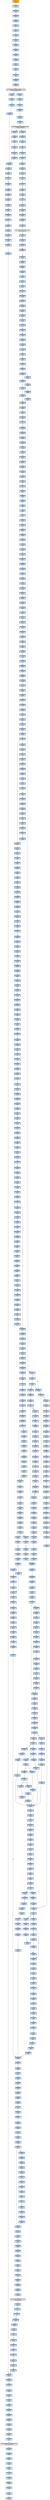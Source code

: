 strict digraph G {
	graph [bgcolor=transparent,
		name=G
	];
	node [color=lightsteelblue,
		fillcolor=lightsteelblue,
		shape=rectangle,
		style=filled
	];
	"0x0060b106"	[label="0x0060b106
jne"];
	"0x0060b155"	[label="0x0060b155
jmp"];
	"0x0060b106" -> "0x0060b155"	[color="#000000",
		label=T];
	"0x0060b108"	[label="0x0060b108
incb"];
	"0x0060b106" -> "0x0060b108"	[color="#000000",
		label=F];
	"0x0060b271"	[label="0x0060b271
movl"];
	"0x0060b274"	[label="0x0060b274
testl"];
	"0x0060b271" -> "0x0060b274"	[color="#000000"];
	"0x0060bf16"	[label="0x0060bf16
movl"];
	"0x0060bf1c"	[label="0x0060bf1c
movl"];
	"0x0060bf16" -> "0x0060bf1c"	[color="#000000"];
	"0x0060be18"	[label="0x0060be18
movb"];
	"0x0060be1f"	[label="0x0060be1f
popl"];
	"0x0060be18" -> "0x0060be1f"	[color="#000000"];
	"0x0060b39e"	[label="0x0060b39e
call"];
	VIRTUALPROTECT_KERNEL32_DLL	[color=lightgrey,
		fillcolor=lightgrey,
		label="VIRTUALPROTECT_KERNEL32_DLL
VIRTUALPROTECT"];
	"0x0060b39e" -> VIRTUALPROTECT_KERNEL32_DLL	[color="#000000"];
	"0x0060b83b"	[label="0x0060b83b
pushl"];
	"0x0060b83c"	[label="0x0060b83c
pushl"];
	"0x0060b83b" -> "0x0060b83c"	[color="#000000"];
	"0x0060b99d"	[label="0x0060b99d
cmpl"];
	"0x0060b99f"	[label="0x0060b99f
jb"];
	"0x0060b99d" -> "0x0060b99f"	[color="#000000"];
	"0x0060b726"	[label="0x0060b726
movl"];
	"0x0060b729"	[label="0x0060b729
addl"];
	"0x0060b726" -> "0x0060b729"	[color="#000000"];
	"0x0060b114"	[label="0x0060b114
subl"];
	"0x0060b117"	[label="0x0060b117
movl"];
	"0x0060b114" -> "0x0060b117"	[color="#000000"];
	"0x0060b8ab"	[label="0x0060b8ab
addl"];
	"0x0060b8ad"	[label="0x0060b8ad
cmpl"];
	"0x0060b8ab" -> "0x0060b8ad"	[color="#000000"];
	"0x0060b806"	[label="0x0060b806
popl"];
	"0x0060b807"	[label="0x0060b807
movl"];
	"0x0060b806" -> "0x0060b807"	[color="#000000"];
	"0x0060bb4f"	[label="0x0060bb4f
movl"];
	"0x0060bb55"	[label="0x0060bb55
repz"];
	"0x0060bb4f" -> "0x0060bb55"	[color="#000000"];
	"0x0060be76"	[label="0x0060be76
shrl"];
	"0x0060be78"	[label="0x0060be78
movl"];
	"0x0060be76" -> "0x0060be78"	[color="#000000"];
	"0x0060be72"	[label="0x0060be72
subl"];
	"0x0060be74"	[label="0x0060be74
addl"];
	"0x0060be72" -> "0x0060be74"	[color="#000000"];
	GETMODULEHANDLEA_KERNEL32_DLL	[color=lightgrey,
		fillcolor=lightgrey,
		label="GETMODULEHANDLEA_KERNEL32_DLL
GETMODULEHANDLEA"];
	"0x0060b287"	[label="0x0060b287
testl"];
	GETMODULEHANDLEA_KERNEL32_DLL -> "0x0060b287"	[color="#000000"];
	"0x0060b042"	[label="0x0060b042
movl"];
	GETMODULEHANDLEA_KERNEL32_DLL -> "0x0060b042"	[color="#000000"];
	"0x0060b2bb"	[label="0x0060b2bb
movl"];
	"0x0060b2be"	[label="0x0060b2be
addl"];
	"0x0060b2bb" -> "0x0060b2be"	[color="#000000"];
	"0x0060bf7e"	[label="0x0060bf7e
movl"];
	"0x0060bf80"	[label="0x0060bf80
popl"];
	"0x0060bf7e" -> "0x0060bf80"	[color="#000000"];
	"0x0060b153"	[label="0x0060b153
popl"];
	"0x0060b154"	[label="0x0060b154
popl"];
	"0x0060b153" -> "0x0060b154"	[color="#000000"];
	"0x0060b8c1"	[label="0x0060b8c1
movl"];
	"0x0060b8c4"	[label="0x0060b8c4
movl"];
	"0x0060b8c1" -> "0x0060b8c4"	[color="#000000"];
	"0x0060be41"	[label="0x0060be41
incl"];
	"0x0060be42"	[label="0x0060be42
movb"];
	"0x0060be41" -> "0x0060be42"	[color="#000000"];
	"0x0060b7bd"	[label="0x0060b7bd
incl"];
	"0x0060b7be"	[label="0x0060b7be
movb"];
	"0x0060b7bd" -> "0x0060b7be"	[color="#000000"];
	"0x0060ba7e"	[label="0x0060ba7e
popl"];
	"0x0060ba7f"	[label="0x0060ba7f
movl"];
	"0x0060ba7e" -> "0x0060ba7f"	[color="#000000"];
	"0x0060b851"	[label="0x0060b851
xorl"];
	"0x0060b853"	[label="0x0060b853
repz"];
	"0x0060b851" -> "0x0060b853"	[color="#000000"];
	"0x0060b826"	[label="0x0060b826
movl"];
	"0x0060b82c"	[label="0x0060b82c
addl"];
	"0x0060b826" -> "0x0060b82c"	[color="#000000"];
	"0x0060b3ff"	[label="0x0060b3ff
popl"];
	VIRTUALPROTECT_KERNEL32_DLL -> "0x0060b3ff"	[color="#000000"];
	"0x0060bce7"	[label="0x0060bce7
popl"];
	"0x0060bce8"	[label="0x0060bce8
movb"];
	"0x0060bce7" -> "0x0060bce8"	[color="#000000"];
	"0x0060b970"	[label="0x0060b970
testb"];
	"0x0060b972"	[label="0x0060b972
je"];
	"0x0060b970" -> "0x0060b972"	[color="#000000"];
	"0x0060bf31"	[label="0x0060bf31
movl"];
	"0x0060bf37"	[label="0x0060bf37
movl"];
	"0x0060bf31" -> "0x0060bf37"	[color="#000000"];
	"0x0060bccb"	[label="0x0060bccb
jmp"];
	"0x0060bcd4"	[label="0x0060bcd4
movl"];
	"0x0060bccb" -> "0x0060bcd4"	[color="#000000"];
	"0x0060b962"	[label="0x0060b962
testl"];
	"0x0060b964"	[label="0x0060b964
jbe"];
	"0x0060b962" -> "0x0060b964"	[color="#000000"];
	"0x0060bf81"	[label="0x0060bf81
popl"];
	"0x0060bf82"	[label="0x0060bf82
popl"];
	"0x0060bf81" -> "0x0060bf82"	[color="#000000"];
	"0x0060bf41"	[label="0x0060bf41
cmpl"];
	"0x0060bf43"	[label="0x0060bf43
movl"];
	"0x0060bf41" -> "0x0060bf43"	[color="#000000"];
	"0x0060b37e"	[label="0x0060b37e
movl"];
	"0x0060b384"	[label="0x0060b384
jmp"];
	"0x0060b37e" -> "0x0060b384"	[color="#000000"];
	"0x0060bede"	[label="0x0060bede
subl"];
	"0x0060bee0"	[label="0x0060bee0
addl"];
	"0x0060bede" -> "0x0060bee0"	[color="#000000"];
	"0x0060b72f"	[label="0x0060b72f
ret"];
	"0x0060b729" -> "0x0060b72f"	[color="#000000"];
	"0x0060b9fb"	[label="0x0060b9fb
shrl"];
	"0x0060b9fd"	[label="0x0060b9fd
movl"];
	"0x0060b9fb" -> "0x0060b9fd"	[color="#000000"];
	"0x0060b9f4"	[label="0x0060b9f4
movl"];
	"0x0060b9f9"	[label="0x0060b9f9
subl"];
	"0x0060b9f4" -> "0x0060b9f9"	[color="#000000"];
	"0x0060bce6"	[label="0x0060bce6
popl"];
	"0x0060bce6" -> "0x0060bce7"	[color="#000000"];
	"0x0060bd2d"	[label="0x0060bd2d
cmpl"];
	"0x0060bd32"	[label="0x0060bd32
jae"];
	"0x0060bd2d" -> "0x0060bd32"	[color="#000000"];
	"0x0060b7de"	[label="0x0060b7de
movl"];
	"0x0060b7e0"	[label="0x0060b7e0
movl"];
	"0x0060b7de" -> "0x0060b7e0"	[color="#000000"];
	"0x0060baa8"	[label="0x0060baa8
addl"];
	"0x0060baab"	[label="0x0060baab
shll"];
	"0x0060baa8" -> "0x0060baab"	[color="#000000"];
	"0x0060b6eb"	[label="0x0060b6eb
pushl"];
	"0x0060b6ec"	[label="0x0060b6ec
leal"];
	"0x0060b6eb" -> "0x0060b6ec"	[color="#000000"];
	VIRTUALFREE_KERNEL32_DLL	[color=lightgrey,
		fillcolor=lightgrey,
		label="VIRTUALFREE_KERNEL32_DLL
VIRTUALFREE"];
	"0x0060b1a8"	[label="0x0060b1a8
movl"];
	VIRTUALFREE_KERNEL32_DLL -> "0x0060b1a8"	[color="#000000"];
	"0x0060b406"	[label="0x0060b406
addl"];
	"0x0060b40c"	[label="0x0060b40c
popl"];
	"0x0060b406" -> "0x0060b40c"	[color="#000000"];
	"0x0060b89a"	[label="0x0060b89a
movl"];
	"0x0060b89e"	[label="0x0060b89e
leal"];
	"0x0060b89a" -> "0x0060b89e"	[color="#000000"];
	"0x0060bb30"	[label="0x0060bb30
xorl"];
	"0x0060bb32"	[label="0x0060bb32
movl"];
	"0x0060bb30" -> "0x0060bb32"	[color="#000000"];
	"0x0060be29"	[label="0x0060be29
jb"];
	"0x0060be2b"	[label="0x0060be2b
movl"];
	"0x0060be29" -> "0x0060be2b"	[color="#000000",
		label=F];
	"0x0060be9c"	[label="0x0060be9c
cmpl"];
	"0x0060be29" -> "0x0060be9c"	[color="#000000",
		label=T];
	"0x0060b831"	[label="0x0060b831
ret"];
	"0x0060b82c" -> "0x0060b831"	[color="#000000"];
	"0x0060b9e9"	[label="0x0060b9e9
cmpl"];
	"0x0060b9ec"	[label="0x0060b9ec
jae"];
	"0x0060b9e9" -> "0x0060b9ec"	[color="#000000"];
	"0x0060b6ea"	[label="0x0060b6ea
pushl"];
	"0x0060b6ea" -> "0x0060b6eb"	[color="#000000"];
	"0x0060b98b"	[label="0x0060b98b
movl"];
	"0x0060b98f"	[label="0x0060b98f
leal"];
	"0x0060b98b" -> "0x0060b98f"	[color="#000000"];
	"0x0060b055"	[label="0x0060b055
stosl"];
	"0x0060b056"	[label="0x0060b056
movb"];
	"0x0060b055" -> "0x0060b056"	[color="#000000"];
	"0x0060b9b8"	[label="0x0060b9b8
cmpl"];
	"0x0060b9bc"	[label="0x0060b9bc
jb"];
	"0x0060b9b8" -> "0x0060b9bc"	[color="#000000"];
	"0x0060b7db"	[label="0x0060b7db
movl"];
	"0x0060b7db" -> "0x0060b7de"	[color="#000000"];
	"0x0060b249"	[label="0x0060b249
movl"];
	"0x0060b24f"	[label="0x0060b24f
orl"];
	"0x0060b249" -> "0x0060b24f"	[color="#000000"];
	"0x0060b7d9"	[label="0x0060b7d9
addl"];
	"0x0060b7d9" -> "0x0060b7db"	[color="#000000"];
	"0x0060b8f4"	[label="0x0060b8f4
movb"];
	"0x0060b8f6"	[label="0x0060b8f6
movl"];
	"0x0060b8f4" -> "0x0060b8f6"	[color="#000000"];
	"0x0060bf61"	[label="0x0060bf61
movl"];
	"0x0060bf63"	[label="0x0060bf63
jmp"];
	"0x0060bf61" -> "0x0060bf63"	[color="#000000"];
	"0x0060b15f"	[label="0x0060b15f
movl"];
	"0x0060b161"	[label="0x0060b161
movl"];
	"0x0060b15f" -> "0x0060b161"	[color="#000000"];
	"0x0060b7fd"	[label="0x0060b7fd
andl"];
	"0x0060b802"	[label="0x0060b802
shrl"];
	"0x0060b7fd" -> "0x0060b802"	[color="#000000"];
	"0x0060b289"	[label="0x0060b289
jne"];
	"0x0060b292"	[label="0x0060b292
movl"];
	"0x0060b289" -> "0x0060b292"	[color="#000000",
		label=T];
	"0x0060b04e"	[label="0x0060b04e
pushl"];
	"0x0060b04f"	[label="0x0060b04f
call"];
	"0x0060b04e" -> "0x0060b04f"	[color="#000000"];
	"0x0060b110"	[label="0x0060b110
pushl"];
	"0x0060b111"	[label="0x0060b111
pushl"];
	"0x0060b110" -> "0x0060b111"	[color="#000000"];
	"0x0060bed9"	[label="0x0060bed9
movl"];
	"0x0060bed9" -> "0x0060bede"	[color="#000000"];
	"0x0060ba55"	[label="0x0060ba55
addl"];
	"0x0060ba58"	[label="0x0060ba58
movl"];
	"0x0060ba55" -> "0x0060ba58"	[color="#000000"];
	"0x0060ba85"	[label="0x0060ba85
pushl"];
	"0x0060ba86"	[label="0x0060ba86
pushl"];
	"0x0060ba85" -> "0x0060ba86"	[color="#000000"];
	"0x0060bcf9"	[label="0x0060bcf9
subl"];
	"0x0060bcff"	[label="0x0060bcff
ret"];
	"0x0060bcf9" -> "0x0060bcff"	[color="#000000"];
	"0x0060b17b"	[label="0x0060b17b
popl"];
	"0x0060b17c"	[label="0x0060b17c
pushl"];
	"0x0060b17b" -> "0x0060b17c"	[color="#000000"];
	"0x0060b834"	[label="0x0060b834
subl"];
	"0x0060b83a"	[label="0x0060b83a
pushl"];
	"0x0060b834" -> "0x0060b83a"	[color="#000000"];
	"0x0060b365"	[label="0x0060b365
movl"];
	"0x0060b367"	[label="0x0060b367
addl"];
	"0x0060b365" -> "0x0060b367"	[color="#000000"];
	"0x0060bbb6"	[label="0x0060bbb6
jne"];
	"0x0060bbc3"	[label="0x0060bbc3
xorl"];
	"0x0060bbb6" -> "0x0060bbc3"	[color="#000000",
		label=T];
	"0x0060b9b2"	[label="0x0060b9b2
pushl"];
	"0x0060b9b3"	[label="0x0060b9b3
movl"];
	"0x0060b9b2" -> "0x0060b9b3"	[color="#000000"];
	"0x0060b7b3"	[label="0x0060b7b3
pushl"];
	"0x0060b7b4"	[label="0x0060b7b4
movl"];
	"0x0060b7b3" -> "0x0060b7b4"	[color="#000000"];
	"0x0060b7c4"	[label="0x0060b7c4
movl"];
	"0x0060b7c7"	[label="0x0060b7c7
movl"];
	"0x0060b7c4" -> "0x0060b7c7"	[color="#000000"];
	"0x0060b0fa"	[label="0x0060b0fa
pushl"];
	"0x0060b0fb"	[label="0x0060b0fb
pushl"];
	"0x0060b0fa" -> "0x0060b0fb"	[color="#000000"];
	"0x0060b029"	[label="0x0060b029
movl"];
	"0x0060b02f"	[label="0x0060b02f
jne"];
	"0x0060b029" -> "0x0060b02f"	[color="#000000"];
	"0x0060b154" -> "0x0060b155"	[color="#000000"];
	"0x0060b0b0"	[label="0x0060b0b0
pushl"];
	"0x0060b0b2"	[label="0x0060b0b2
pushl"];
	"0x0060b0b0" -> "0x0060b0b2"	[color="#000000"];
	"0x0060be39"	[label="0x0060be39
movl"];
	"0x0060be3c"	[label="0x0060be3c
shll"];
	"0x0060be39" -> "0x0060be3c"	[color="#000000"];
	"0x0060b7f4"	[label="0x0060b7f4
shrl"];
	"0x0060b7f6"	[label="0x0060b7f6
movl"];
	"0x0060b7f4" -> "0x0060b7f6"	[color="#000000"];
	"0x0060ba82"	[label="0x0060ba82
popl"];
	"0x0060ba83"	[label="0x0060ba83
ret"];
	"0x0060ba82" -> "0x0060ba83"	[color="#000000"];
	"0x0060b0fc"	[label="0x0060b0fc
call"];
	"0x0060b0fb" -> "0x0060b0fc"	[color="#000000"];
	"0x0060b2b1"	[label="0x0060b2b1
addl"];
	"0x0060b2b3"	[label="0x0060b2b3
addl"];
	"0x0060b2b1" -> "0x0060b2b3"	[color="#000000"];
	"0x0060ba7f" -> "0x0060ba82"	[color="#000000"];
	"0x0060b862"	[label="0x0060b862
jbe"];
	"0x0060b864"	[label="0x0060b864
xorl"];
	"0x0060b862" -> "0x0060b864"	[color="#000000",
		label=F];
	"0x0060bb37"	[label="0x0060bb37
movl"];
	"0x0060bb3d"	[label="0x0060bb3d
movl"];
	"0x0060bb37" -> "0x0060bb3d"	[color="#000000"];
	"0x0060b7a8"	[label="0x0060b7a8
movl"];
	"0x0060b7ad"	[label="0x0060b7ad
pushl"];
	"0x0060b7a8" -> "0x0060b7ad"	[color="#000000"];
	"0x0060bcea"	[label="0x0060bcea
popl"];
	"0x0060bce8" -> "0x0060bcea"	[color="#000000"];
	"0x0060bcc5"	[label="0x0060bcc5
incl"];
	"0x0060bcc6"	[label="0x0060bcc6
cmpl"];
	"0x0060bcc5" -> "0x0060bcc6"	[color="#000000"];
	"0x0060b8b7"	[label="0x0060b8b7
ja"];
	"0x0060b8bd"	[label="0x0060b8bd
movl"];
	"0x0060b8b7" -> "0x0060b8bd"	[color="#000000",
		label=F];
	"0x0060b8a1"	[label="0x0060b8a1
movl"];
	"0x0060b89e" -> "0x0060b8a1"	[color="#000000"];
	"0x0060b7d4"	[label="0x0060b7d4
orl"];
	"0x0060b7d6"	[label="0x0060b7d6
movl"];
	"0x0060b7d4" -> "0x0060b7d6"	[color="#000000"];
	"0x0060bcf8"	[label="0x0060bcf8
popl"];
	"0x0060bcf8" -> "0x0060bcf9"	[color="#000000"];
	"0x0060b1c0"	[label="0x0060b1c0
movl"];
	"0x0060b1c6"	[label="0x0060b1c6
subl"];
	"0x0060b1c0" -> "0x0060b1c6"	[color="#000000"];
	"0x0060beb2"	[label="0x0060beb2
movl"];
	"0x0060beb5"	[label="0x0060beb5
movl"];
	"0x0060beb2" -> "0x0060beb5"	[color="#000000"];
	"0x0060b92a"	[label="0x0060b92a
decl"];
	"0x0060b92b"	[label="0x0060b92b
addl"];
	"0x0060b92a" -> "0x0060b92b"	[color="#000000"];
	"0x0060be7d"	[label="0x0060be7d
movl"];
	"0x0060be80"	[label="0x0060be80
subl"];
	"0x0060be7d" -> "0x0060be80"	[color="#000000"];
	"0x0060bab0"	[label="0x0060bab0
cmpl"];
	"0x0060bab3"	[label="0x0060bab3
jb"];
	"0x0060bab0" -> "0x0060bab3"	[color="#000000"];
	"0x0060be97"	[label="0x0060be97
leal"];
	"0x0060be9a"	[label="0x0060be9a
jmp"];
	"0x0060be97" -> "0x0060be9a"	[color="#000000"];
	"0x0060ba5f"	[label="0x0060ba5f
movl"];
	"0x0060ba62"	[label="0x0060ba62
movl"];
	"0x0060ba5f" -> "0x0060ba62"	[color="#000000"];
	"0x0060b7fb"	[label="0x0060b7fb
subl"];
	"0x0060b7fb" -> "0x0060b7fd"	[color="#000000"];
	"0x0060bcde"	[label="0x0060bcde
movl"];
	"0x0060bce3"	[label="0x0060bce3
repz"];
	"0x0060bcde" -> "0x0060bce3"	[color="#000000"];
	"0x0060bb1e"	[label="0x0060bb1e
movl"];
	"0x0060bb24"	[label="0x0060bb24
movl"];
	"0x0060bb1e" -> "0x0060bb24"	[color="#000000"];
	"0x0060b966"	[label="0x0060b966
movl"];
	"0x0060b964" -> "0x0060b966"	[color="#000000",
		label=F];
	"0x0060be78" -> "0x0060be7d"	[color="#000000"];
	"0x0060be95"	[label="0x0060be95
addl"];
	"0x0060be95" -> "0x0060be97"	[color="#000000"];
	"0x0060b243"	[label="0x0060b243
movl"];
	"0x0060b243" -> "0x0060b249"	[color="#000000"];
	"0x0060b931"	[label="0x0060b931
movl"];
	"0x0060b935"	[label="0x0060b935
movl"];
	"0x0060b931" -> "0x0060b935"	[color="#000000"];
	"0x0060b8fe"	[label="0x0060b8fe
movl"];
	"0x0060b900"	[label="0x0060b900
movl"];
	"0x0060b8fe" -> "0x0060b900"	[color="#000000"];
	"0x0060bac2"	[label="0x0060bac2
call"];
	"0x0060b80f"	[label="0x0060b80f
movl"];
	"0x0060bac2" -> "0x0060b80f"	[color="#000000"];
	"0x0060ba8d"	[label="0x0060ba8d
leal"];
	"0x0060ba93"	[label="0x0060ba93
movl"];
	"0x0060ba8d" -> "0x0060ba93"	[color="#000000"];
	"0x0060ba89"	[label="0x0060ba89
xorl"];
	"0x0060ba8b"	[label="0x0060ba8b
xorl"];
	"0x0060ba89" -> "0x0060ba8b"	[color="#000000"];
	"0x0060b9c3"	[label="0x0060b9c3
movb"];
	"0x0060b9c7"	[label="0x0060b9c7
movl"];
	"0x0060b9c3" -> "0x0060b9c7"	[color="#000000"];
	"0x0060bee2"	[label="0x0060bee2
shrl"];
	"0x0060bee0" -> "0x0060bee2"	[color="#000000"];
	"0x0060b823"	[label="0x0060b823
leal"];
	"0x0060b823" -> "0x0060b826"	[color="#000000"];
	"0x0060b2c8"	[label="0x0060b2c8
je"];
	"0x0060b373"	[label="0x0060b373
movl"];
	"0x0060b2c8" -> "0x0060b373"	[color="#000000",
		label=T];
	"0x0060bcc3"	[label="0x0060bcc3
jne"];
	"0x0060bcc3" -> "0x0060bcc5"	[color="#000000",
		label=F];
	"0x0060bccd"	[label="0x0060bccd
movb"];
	"0x0060bcc3" -> "0x0060bccd"	[color="#000000",
		label=T];
	"0x0060b6d6"	[label="0x0060b6d6
pushl"];
	"0x0060b6d7"	[label="0x0060b6d7
call"];
	"0x0060b6d6" -> "0x0060b6d7"	[color="#000000"];
	"0x0060b2ee"	[label="0x0060b2ee
testl"];
	"0x0060b2f0"	[label="0x0060b2f0
popl"];
	"0x0060b2ee" -> "0x0060b2f0"	[color="#000000"];
	"0x0060b7ce"	[label="0x0060b7ce
andl"];
	"0x0060b7ce" -> "0x0060b7d4"	[color="#000000"];
	"0x0060b9b0"	[label="0x0060b9b0
pushl"];
	"0x0060b9b1"	[label="0x0060b9b1
pushl"];
	"0x0060b9b0" -> "0x0060b9b1"	[color="#000000"];
	"0x0060bd3a"	[label="0x0060bd3a
incl"];
	"0x0060bd3b"	[label="0x0060bd3b
incl"];
	"0x0060bd3a" -> "0x0060bd3b"	[color="#000000"];
	"0x0060b9a2"	[label="0x0060b9a2
popl"];
	"0x0060b9a3"	[label="0x0060b9a3
popl"];
	"0x0060b9a2" -> "0x0060b9a3"	[color="#000000"];
	"0x0060bceb"	[label="0x0060bceb
addl"];
	"0x0060bcf1"	[label="0x0060bcf1
ret"];
	"0x0060bceb" -> "0x0060bcf1"	[color="#000000"];
	"0x0060ba31"	[label="0x0060ba31
movl"];
	"0x0060ba36"	[label="0x0060ba36
jmp"];
	"0x0060ba31" -> "0x0060ba36"	[color="#000000"];
	"0x0060baad"	[label="0x0060baad
addl"];
	"0x0060baab" -> "0x0060baad"	[color="#000000"];
	"0x0060bcda"	[label="0x0060bcda
leal"];
	"0x0060bcd4" -> "0x0060bcda"	[color="#000000"];
	"0x0060bee9"	[label="0x0060bee9
movl"];
	"0x0060beec"	[label="0x0060beec
subl"];
	"0x0060bee9" -> "0x0060beec"	[color="#000000"];
	"0x0060bf83"	[label="0x0060bf83
movb"];
	"0x0060bf85"	[label="0x0060bf85
popl"];
	"0x0060bf83" -> "0x0060bf85"	[color="#000000"];
	"0x0060bd42"	[label="0x0060bd42
jmp"];
	"0x0060bf70"	[label="0x0060bf70
cmpl"];
	"0x0060bd42" -> "0x0060bf70"	[color="#000000"];
	"0x0060bce5"	[label="0x0060bce5
popl"];
	"0x0060bce5" -> "0x0060bce6"	[color="#000000"];
	"0x0060b855"	[label="0x0060b855
movl"];
	"0x0060b853" -> "0x0060b855"	[color="#000000"];
	"0x0060b9d9"	[label="0x0060b9d9
orl"];
	"0x0060b9db"	[label="0x0060b9db
movl"];
	"0x0060b9d9" -> "0x0060b9db"	[color="#000000"];
	"0x0060bf22"	[label="0x0060bf22
leal"];
	"0x0060bf1c" -> "0x0060bf22"	[color="#000000"];
	"0x0060b911"	[label="0x0060b911
movl"];
	"0x0060b915"	[label="0x0060b915
andl"];
	"0x0060b911" -> "0x0060b915"	[color="#000000"];
	"0x0060bf74"	[label="0x0060bf74
jb"];
	"0x0060bf7a"	[label="0x0060bf7a
movl"];
	"0x0060bf74" -> "0x0060bf7a"	[color="#000000",
		label=F];
	"0x0060bf53"	[label="0x0060bf53
cmpl"];
	"0x0060bf55"	[label="0x0060bf55
jb"];
	"0x0060bf53" -> "0x0060bf55"	[color="#000000"];
	"0x0060b6d2"	[label="0x0060b6d2
leal"];
	"0x0060b6d2" -> "0x0060b6d6"	[color="#000000"];
	"0x0060bbaf"	[label="0x0060bbaf
call"];
	"0x0060bbaf" -> "0x0060b834"	[color="#000000"];
	"0x0060bba0"	[label="0x0060bba0
jb"];
	"0x0060bba2"	[label="0x0060bba2
leal"];
	"0x0060bba0" -> "0x0060bba2"	[color="#000000",
		label=F];
	"0x0060b813"	[label="0x0060b813
movl"];
	"0x0060b80f" -> "0x0060b813"	[color="#000000"];
	"0x0060b9a1"	[label="0x0060b9a1
popl"];
	"0x0060b9a1" -> "0x0060b9a2"	[color="#000000"];
	"0x0060ba9b"	[label="0x0060ba9b
movb"];
	"0x0060baa2"	[label="0x0060baa2
popl"];
	"0x0060ba9b" -> "0x0060baa2"	[color="#000000"];
	"0x0060beae"	[label="0x0060beae
movb"];
	"0x0060beae" -> "0x0060beb2"	[color="#000000"];
	"0x0060b9b5"	[label="0x0060b9b5
pushl"];
	"0x0060b9b6"	[label="0x0060b9b6
movl"];
	"0x0060b9b5" -> "0x0060b9b6"	[color="#000000"];
	"0x0060b152"	[label="0x0060b152
popl"];
	"0x0060b152" -> "0x0060b153"	[color="#000000"];
	"0x0060b38f"	[label="0x0060b38f
movl"];
	"0x0060b392"	[label="0x0060b392
addl"];
	"0x0060b38f" -> "0x0060b392"	[color="#000000"];
	"0x0060bb5a"	[label="0x0060bb5a
call"];
	"0x0060bb63"	[label="0x0060bb63
subl"];
	"0x0060bb5a" -> "0x0060bb63"	[color="#000000"];
	"0x0060b7b9"	[label="0x0060b7b9
movl"];
	"0x0060b7b4" -> "0x0060b7b9"	[color="#000000"];
	"0x0060bf2b"	[label="0x0060bf2b
movl"];
	"0x0060bf2b" -> "0x0060bf31"	[color="#000000"];
	"0x0060b174"	[label="0x0060b174
movl"];
	"0x0060b176"	[label="0x0060b176
andl"];
	"0x0060b174" -> "0x0060b176"	[color="#000000"];
	"0x0060b2c0"	[label="0x0060b2c0
addl"];
	"0x0060b2be" -> "0x0060b2c0"	[color="#000000"];
	"0x0060ba75"	[label="0x0060ba75
addl"];
	"0x0060ba77"	[label="0x0060ba77
movl"];
	"0x0060ba75" -> "0x0060ba77"	[color="#000000"];
	"0x0060b9c9"	[label="0x0060b9c9
movl"];
	"0x0060b9c7" -> "0x0060b9c9"	[color="#000000"];
	"0x0060b251"	[label="0x0060b251
je"];
	"0x0060b24f" -> "0x0060b251"	[color="#000000"];
	"0x0060bf4c"	[label="0x0060bf4c
movb"];
	"0x0060bf4e"	[label="0x0060bf4e
movb"];
	"0x0060bf4c" -> "0x0060bf4e"	[color="#000000"];
	"0x0060beab"	[label="0x0060beab
movb"];
	"0x0060bead"	[label="0x0060bead
incl"];
	"0x0060beab" -> "0x0060bead"	[color="#000000"];
	"0x0060b80c"	[label="0x0060b80c
ret"];
	"0x0060bb98"	[label="0x0060bb98
movb"];
	"0x0060b80c" -> "0x0060bb98"	[color="#000000"];
	"0x0060b817"	[label="0x0060b817
movl"];
	"0x0060b81d"	[label="0x0060b81d
movl"];
	"0x0060b817" -> "0x0060b81d"	[color="#000000"];
	"0x0060bf5b"	[label="0x0060bf5b
addl"];
	"0x0060bf5d"	[label="0x0060bf5d
movl"];
	"0x0060bf5b" -> "0x0060bf5d"	[color="#000000"];
	"0x0060b00e"	[label="0x0060b00e
call"];
	"0x0060b014"	[label="0x0060b014
popl"];
	"0x0060b00e" -> "0x0060b014"	[color="#000000"];
	"0x0060bb0f"	[label="0x0060bb0f
leal"];
	"0x0060bb12"	[label="0x0060bb12
movl"];
	"0x0060bb0f" -> "0x0060bb12"	[color="#000000"];
	"0x0060b7e3"	[label="0x0060b7e3
cmpl"];
	"0x0060b7e0" -> "0x0060b7e3"	[color="#000000"];
	"0x0060be2e"	[label="0x0060be2e
leal"];
	"0x0060be31"	[label="0x0060be31
cmpl"];
	"0x0060be2e" -> "0x0060be31"	[color="#000000"];
	"0x0060b7eb"	[label="0x0060b7eb
movl"];
	"0x0060b7ee"	[label="0x0060b7ee
movl"];
	"0x0060b7eb" -> "0x0060b7ee"	[color="#000000"];
	"0x0060b0b7"	[label="0x0060b0b7
pushl"];
	"0x0060b0bc"	[label="0x0060b0bc
pushl"];
	"0x0060b0b7" -> "0x0060b0bc"	[color="#000000"];
	"0x0060b9c0"	[label="0x0060b9c0
movb"];
	"0x0060b9c2"	[label="0x0060b9c2
incl"];
	"0x0060b9c0" -> "0x0060b9c2"	[color="#000000"];
	"0x0060b988"	[label="0x0060b988
movb"];
	"0x0060b988" -> "0x0060b98b"	[color="#000000"];
	"0x0060bea5"	[label="0x0060bea5
movl"];
	"0x0060bea8"	[label="0x0060bea8
shll"];
	"0x0060bea5" -> "0x0060bea8"	[color="#000000"];
	"0x0060b179"	[label="0x0060b179
repz"];
	"0x0060b179" -> "0x0060b17b"	[color="#000000"];
	"0x0060bcb9"	[label="0x0060bcb9
xorl"];
	"0x0060bcbb"	[label="0x0060bcbb
cmpb"];
	"0x0060bcb9" -> "0x0060bcbb"	[color="#000000"];
	"0x0060ba6c"	[label="0x0060ba6c
subl"];
	"0x0060ba6e"	[label="0x0060ba6e
popl"];
	"0x0060ba6c" -> "0x0060ba6e"	[color="#000000"];
	"0x0060b813" -> "0x0060b817"	[color="#000000"];
	"0x0060b0be"	[label="0x0060b0be
call"];
	VIRTUALALLOC_KERNEL32_DLL	[color=lightgrey,
		fillcolor=lightgrey,
		label="VIRTUALALLOC_KERNEL32_DLL
VIRTUALALLOC"];
	"0x0060b0be" -> VIRTUALALLOC_KERNEL32_DLL	[color="#000000"];
	"0x0060ba96"	[label="0x0060ba96
call"];
	"0x0060bcf2"	[label="0x0060bcf2
call"];
	"0x0060ba96" -> "0x0060bcf2"	[color="#000000"];
	"0x0060b99c"	[label="0x0060b99c
incl"];
	"0x0060b99c" -> "0x0060b99d"	[color="#000000"];
	"0x0060bb14"	[label="0x0060bb14
movl"];
	"0x0060bb12" -> "0x0060bb14"	[color="#000000"];
	"0x0060b416"	[label="0x0060b416
jne"];
	"0x0060b420"	[label="0x0060b420
pushl"];
	"0x0060b416" -> "0x0060b420"	[color="#000000",
		label=T];
	"0x0060bcb2"	[label="0x0060bcb2
movb"];
	"0x0060bcb2" -> "0x0060bcb9"	[color="#000000"];
	"0x0060b7bb"	[label="0x0060b7bb
movb"];
	"0x0060b7bb" -> "0x0060b7bd"	[color="#000000"];
	"0x0060b08d"	[label="0x0060b08d
movl"];
	"0x0060b093"	[label="0x0060b093
orl"];
	"0x0060b08d" -> "0x0060b093"	[color="#000000"];
	"0x0060b904"	[label="0x0060b904
shll"];
	"0x0060b900" -> "0x0060b904"	[color="#000000"];
	"0x0060b8d5"	[label="0x0060b8d5
movl"];
	"0x0060b8d8"	[label="0x0060b8d8
movl"];
	"0x0060b8d5" -> "0x0060b8d8"	[color="#000000"];
	"0x0060b840"	[label="0x0060b840
movl"];
	"0x0060b845"	[label="0x0060b845
movl"];
	"0x0060b840" -> "0x0060b845"	[color="#000000"];
	"0x0060b96d"	[label="0x0060b96d
movb"];
	"0x0060b966" -> "0x0060b96d"	[color="#000000"];
	"0x0060be22"	[label="0x0060be22
movl"];
	"0x0060be24"	[label="0x0060be24
je"];
	"0x0060be22" -> "0x0060be24"	[color="#000000"];
	"0x0060b169"	[label="0x0060b169
movl"];
	"0x0060b16f"	[label="0x0060b16f
sarl"];
	"0x0060b169" -> "0x0060b16f"	[color="#000000"];
	"0x0060b926"	[label="0x0060b926
addl"];
	"0x0060b929"	[label="0x0060b929
incl"];
	"0x0060b926" -> "0x0060b929"	[color="#000000"];
	"0x0060ba07"	[label="0x0060ba07
jae"];
	"0x0060ba1d"	[label="0x0060ba1d
cmpl"];
	"0x0060ba07" -> "0x0060ba1d"	[color="#000000",
		label=T];
	"0x0060ba09"	[label="0x0060ba09
movl"];
	"0x0060ba07" -> "0x0060ba09"	[color="#000000",
		label=F];
	"0x0060b8e0"	[label="0x0060b8e0
movl"];
	"0x0060b8e6"	[label="0x0060b8e6
shrl"];
	"0x0060b8e0" -> "0x0060b8e6"	[color="#000000"];
	"0x0060b9cc"	[label="0x0060b9cc
movl"];
	"0x0060b9c9" -> "0x0060b9cc"	[color="#000000"];
	"0x0060ba84"	[label="0x0060ba84
pushl"];
	"0x0060ba84" -> "0x0060ba85"	[color="#000000"];
	"0x0060b993"	[label="0x0060b993
incl"];
	"0x0060b98f" -> "0x0060b993"	[color="#000000"];
	"0x0060bf45"	[label="0x0060bf45
jae"];
	"0x0060bf43" -> "0x0060bf45"	[color="#000000"];
	"0x0060b83f"	[label="0x0060b83f
pushl"];
	"0x0060b83f" -> "0x0060b840"	[color="#000000"];
	"0x0060b8cf"	[label="0x0060b8cf
movl"];
	"0x0060b8d3"	[label="0x0060b8d3
jl"];
	"0x0060b8cf" -> "0x0060b8d3"	[color="#000000"];
	"0x0060b101"	[label="0x0060b101
movb"];
	"0x0060b72f" -> "0x0060b101"	[color="#000000"];
	"0x0060b163"	[label="0x0060b163
addl"];
	"0x0060b161" -> "0x0060b163"	[color="#000000"];
	"0x0060bf47"	[label="0x0060bf47
movl"];
	"0x0060bf49"	[label="0x0060bf49
subl"];
	"0x0060bf47" -> "0x0060bf49"	[color="#000000"];
	"0x0060b395"	[label="0x0060b395
pushl"];
	"0x0060b396"	[label="0x0060b396
pushl"];
	"0x0060b395" -> "0x0060b396"	[color="#000000"];
	"0x0060b6f0"	[label="0x0060b6f0
call"];
	"0x0060b6ec" -> "0x0060b6f0"	[color="#000000"];
	"0x0060beee"	[label="0x0060beee
andl"];
	"0x0060bef3"	[label="0x0060bef3
shrl"];
	"0x0060beee" -> "0x0060bef3"	[color="#000000"];
	"0x0060be65"	[label="0x0060be65
jae"];
	"0x0060be67"	[label="0x0060be67
movl"];
	"0x0060be65" -> "0x0060be67"	[color="#000000",
		label=F];
	"0x0060b7c2"	[label="0x0060b7c2
movl"];
	"0x0060b7c2" -> "0x0060b7c4"	[color="#000000"];
	"0x0060bed1"	[label="0x0060bed1
jae"];
	"0x0060bed3"	[label="0x0060bed3
movl"];
	"0x0060bed1" -> "0x0060bed3"	[color="#000000",
		label=F];
	"0x0060b155" -> "0x0060b15f"	[color="#000000"];
	"0x0060b287" -> "0x0060b289"	[color="#000000"];
	"0x0060b93d"	[label="0x0060b93d
jge"];
	"0x0060b943"	[label="0x0060b943
cmpl"];
	"0x0060b93d" -> "0x0060b943"	[color="#000000",
		label=F];
	"0x0060b03b"	[label="0x0060b03b
pushl"];
	"0x0060b03c"	[label="0x0060b03c
call"];
	"0x0060b03b" -> "0x0060b03c"	[color="#000000"];
	"0x0060b91e"	[label="0x0060b91e
movl"];
	"0x0060b922"	[label="0x0060b922
movl"];
	"0x0060b91e" -> "0x0060b922"	[color="#000000"];
	"0x0060bb1b"	[label="0x0060bb1b
movl"];
	"0x0060bb14" -> "0x0060bb1b"	[color="#000000"];
	"0x0060b8e9"	[label="0x0060b8e9
movl"];
	"0x0060b8e6" -> "0x0060b8e9"	[color="#000000"];
	"0x0060bbc7"	[label="0x0060bbc7
call"];
	"0x0060bbc7" -> "0x0060b9b0"	[color="#000000"];
	"0x0060bece"	[label="0x0060bece
movl"];
	"0x0060bece" -> "0x0060bed1"	[color="#000000"];
	"0x0060b298"	[label="0x0060b298
movl"];
	"0x0060b292" -> "0x0060b298"	[color="#000000"];
	"0x0060b415"	[label="0x0060b415
popa"];
	"0x0060b415" -> "0x0060b416"	[color="#000000"];
	"0x0060b90d"	[label="0x0060b90d
repz"];
	"0x0060b90f"	[label="0x0060b90f
movl"];
	"0x0060b90d" -> "0x0060b90f"	[color="#000000"];
	"0x0060b397"	[label="0x0060b397
pushl"];
	"0x0060b398"	[label="0x0060b398
pushl"];
	"0x0060b397" -> "0x0060b398"	[color="#000000"];
	"0x0060b866"	[label="0x0060b866
movb"];
	"0x0060b864" -> "0x0060b866"	[color="#000000"];
	"0x0060b048"	[label="0x0060b048
movl"];
	"0x0060b04a"	[label="0x0060b04a
leal"];
	"0x0060b048" -> "0x0060b04a"	[color="#000000"];
	"0x0060b394"	[label="0x0060b394
pushl"];
	"0x0060b392" -> "0x0060b394"	[color="#000000"];
	"0x0060bef7"	[label="0x0060bef7
cmpl"];
	"0x0060befa"	[label="0x0060befa
jae"];
	"0x0060bef7" -> "0x0060befa"	[color="#000000"];
	"0x0060bd3e"	[label="0x0060bd3e
movl"];
	"0x0060bd3e" -> "0x0060bd42"	[color="#000000"];
	"0x0060b8f8"	[label="0x0060b8f8
movb"];
	"0x0060b8fa"	[label="0x0060b8fa
movl"];
	"0x0060b8f8" -> "0x0060b8fa"	[color="#000000"];
	"0x0060be20"	[label="0x0060be20
testb"];
	"0x0060be1f" -> "0x0060be20"	[color="#000000"];
	"0x0060b0b2" -> "0x0060b0b7"	[color="#000000"];
	"0x0060bd38"	[label="0x0060bd38
movl"];
	"0x0060bd38" -> "0x0060bd3a"	[color="#000000"];
	"0x0060b918"	[label="0x0060b918
repz"];
	"0x0060b915" -> "0x0060b918"	[color="#000000"];
	"0x0060b378"	[label="0x0060b378
movl"];
	"0x0060b37b"	[label="0x0060b37b
addl"];
	"0x0060b378" -> "0x0060b37b"	[color="#000000"];
	"0x0060b001"	[color=lightgrey,
		fillcolor=orange,
		label="0x0060b001
pusha"];
	"0x0060b002"	[label="0x0060b002
call"];
	"0x0060b001" -> "0x0060b002"	[color="#000000"];
	"0x0060bcea" -> "0x0060bceb"	[color="#000000"];
	"0x0060b6c8"	[label="0x0060b6c8
movl"];
	"0x0060b6cc"	[label="0x0060b6cc
subl"];
	"0x0060b6c8" -> "0x0060b6cc"	[color="#000000"];
	"0x0060b869"	[label="0x0060b869
movl"];
	"0x0060b866" -> "0x0060b869"	[color="#000000"];
	"0x0060bcf2" -> "0x0060bcf8"	[color="#000000"];
	"0x0060befc"	[label="0x0060befc
movl"];
	"0x0060bf03"	[label="0x0060bf03
testl"];
	"0x0060befc" -> "0x0060bf03"	[color="#000000"];
	"0x0060ba95"	[label="0x0060ba95
pushl"];
	"0x0060ba93" -> "0x0060ba95"	[color="#000000"];
	"0x0060be36"	[label="0x0060be36
movl"];
	"0x0060be36" -> "0x0060be39"	[color="#000000"];
	"0x0060bf45" -> "0x0060bf47"	[color="#000000",
		label=F];
	"0x0060ba65"	[label="0x0060ba65
movl"];
	"0x0060ba6a"	[label="0x0060ba6a
subl"];
	"0x0060ba65" -> "0x0060ba6a"	[color="#000000"];
	"0x0060b7f6" -> "0x0060b7fb"	[color="#000000"];
	"0x0060b7b9" -> "0x0060b7bb"	[color="#000000"];
	"0x0060baf9"	[label="0x0060baf9
addl"];
	"0x0060bafe"	[label="0x0060bafe
popl"];
	"0x0060baf9" -> "0x0060bafe"	[color="#000000"];
	"0x0060bbad"	[label="0x0060bbad
movl"];
	"0x0060bbad" -> "0x0060bbaf"	[color="#000000"];
	"0x0060b7a5"	[label="0x0060b7a5
movl"];
	"0x0060b7a7"	[label="0x0060b7a7
pushl"];
	"0x0060b7a5" -> "0x0060b7a7"	[color="#000000"];
	"0x0060ba20"	[label="0x0060ba20
jae"];
	"0x0060ba22"	[label="0x0060ba22
cmpl"];
	"0x0060ba20" -> "0x0060ba22"	[color="#000000",
		label=F];
	"0x0060ba2c"	[label="0x0060ba2c
cmpl"];
	"0x0060ba20" -> "0x0060ba2c"	[color="#000000",
		label=T];
	"0x0060ba00"	[label="0x0060ba00
andl"];
	"0x0060b9fd" -> "0x0060ba00"	[color="#000000"];
	"0x0060b9a6"	[label="0x0060b9a6
popl"];
	"0x0060b9a7"	[label="0x0060b9a7
addl"];
	"0x0060b9a6" -> "0x0060b9a7"	[color="#000000"];
	"0x0060b05b"	[label="0x0060b05b
cmpb"];
	"0x0060b05d"	[label="0x0060b05d
jne"];
	"0x0060b05b" -> "0x0060b05d"	[color="#000000"];
	"0x0060ba6a" -> "0x0060ba6c"	[color="#000000"];
	"0x0060b6e3"	[label="0x0060b6e3
movl"];
	"0x0060b6e3" -> "0x0060b6ea"	[color="#000000"];
	"0x0060bec8"	[label="0x0060bec8
cmpl"];
	"0x0060becb"	[label="0x0060becb
movl"];
	"0x0060bec8" -> "0x0060becb"	[color="#000000"];
	"0x0060b92e"	[label="0x0060b92e
cmpl"];
	"0x0060b92e" -> "0x0060b931"	[color="#000000"];
	"0x0060baff"	[label="0x0060baff
ret"];
	"0x0060bafe" -> "0x0060baff"	[color="#000000"];
	"0x0060b264"	[label="0x0060b264
movl"];
	"0x0060b251" -> "0x0060b264"	[color="#000000",
		label=T];
	"0x0060ba42"	[label="0x0060ba42
jmp"];
	"0x0060ba42" -> "0x0060ba58"	[color="#000000"];
	"0x0060b2a2"	[label="0x0060b2a2
movl"];
	"0x0060b2a8"	[label="0x0060b2a8
movl"];
	"0x0060b2a2" -> "0x0060b2a8"	[color="#000000"];
	"0x0060be58"	[label="0x0060be58
orl"];
	"0x0060be5a"	[label="0x0060be5a
movl"];
	"0x0060be58" -> "0x0060be5a"	[color="#000000"];
	"0x0060b7be" -> "0x0060b7c2"	[color="#000000"];
	"0x0060bbc5"	[label="0x0060bbc5
movl"];
	"0x0060bbc5" -> "0x0060bbc7"	[color="#000000"];
	"0x0060b2f1"	[label="0x0060b2f1
jne"];
	"0x0060b2f0" -> "0x0060b2f1"	[color="#000000"];
	"0x0060b2aa"	[label="0x0060b2aa
testl"];
	"0x0060b2a8" -> "0x0060b2aa"	[color="#000000"];
	"0x0060be50"	[label="0x0060be50
andl"];
	"0x0060be55"	[label="0x0060be55
addl"];
	"0x0060be50" -> "0x0060be55"	[color="#000000"];
	"0x0060b400"	[label="0x0060b400
movl"];
	"0x0060b3ff" -> "0x0060b400"	[color="#000000"];
	"0x0060bf3e"	[label="0x0060bf3e
leal"];
	"0x0060bf3e" -> "0x0060bf41"	[color="#000000"];
	"0x0060b996"	[label="0x0060b996
movl"];
	"0x0060b996" -> "0x0060b99c"	[color="#000000"];
	"0x0060b960"	[label="0x0060b960
xorl"];
	"0x0060b960" -> "0x0060b962"	[color="#000000"];
	"0x0060bb76"	[label="0x0060bb76
call"];
	"0x0060b7a4"	[label="0x0060b7a4
pushl"];
	"0x0060bb76" -> "0x0060b7a4"	[color="#000000"];
	"0x0060b88c"	[label="0x0060b88c
xorl"];
	"0x0060b88e"	[label="0x0060b88e
movl"];
	"0x0060b88c" -> "0x0060b88e"	[color="#000000"];
	"0x0060b872"	[label="0x0060b872
incl"];
	"0x0060b873"	[label="0x0060b873
cmpl"];
	"0x0060b872" -> "0x0060b873"	[color="#000000"];
	"0x0060b276"	[label="0x0060b276
je"];
	"0x0060b274" -> "0x0060b276"	[color="#000000"];
	"0x0060b9f9" -> "0x0060b9fb"	[color="#000000"];
	"0x0060ba27"	[label="0x0060ba27
addl"];
	"0x0060ba2a"	[label="0x0060ba2a
jmp"];
	"0x0060ba27" -> "0x0060ba2a"	[color="#000000"];
	"0x0060be90"	[label="0x0060be90
call"];
	"0x0060be90" -> "0x0060b9b0"	[color="#000000"];
	"0x0060b11f"	[label="0x0060b11f
orl"];
	"0x0060b121"	[label="0x0060b121
je"];
	"0x0060b11f" -> "0x0060b121"	[color="#000000"];
	"0x0060bf86"	[label="0x0060bf86
addl"];
	"0x0060bf89"	[label="0x0060bf89
ret"];
	"0x0060bf86" -> "0x0060bf89"	[color="#000000"];
	"0x0060ba11"	[label="0x0060ba11
shrl"];
	"0x0060ba14"	[label="0x0060ba14
xorl"];
	"0x0060ba11" -> "0x0060ba14"	[color="#000000"];
	"0x0060bb6e"	[label="0x0060bb6e
leal"];
	"0x0060bb71"	[label="0x0060bb71
pushl"];
	"0x0060bb6e" -> "0x0060bb71"	[color="#000000"];
	"0x0060bd3c"	[label="0x0060bd3c
movl"];
	"0x0060bd3b" -> "0x0060bd3c"	[color="#000000"];
	"0x0060b389"	[label="0x0060b389
movl"];
	"0x0060b389" -> "0x0060b38f"	[color="#000000"];
	"0x0060ba50"	[label="0x0060ba50
cmpl"];
	"0x0060ba53"	[label="0x0060ba53
sbbl"];
	"0x0060ba50" -> "0x0060ba53"	[color="#000000"];
	"0x0060b2ac"	[label="0x0060b2ac
jne"];
	"0x0060b2aa" -> "0x0060b2ac"	[color="#000000"];
	"0x0060be6a"	[label="0x0060be6a
movl"];
	"0x0060be67" -> "0x0060be6a"	[color="#000000"];
	"0x0060bf57"	[label="0x0060bf57
movl"];
	"0x0060bf57" -> "0x0060bf5b"	[color="#000000"];
	"0x0060ba2f"	[label="0x0060ba2f
jae"];
	"0x0060ba2f" -> "0x0060ba31"	[color="#000000",
		label=F];
	"0x0060ba38"	[label="0x0060ba38
cmpl"];
	"0x0060ba2f" -> "0x0060ba38"	[color="#000000",
		label=T];
	"0x0060b892"	[label="0x0060b892
movl"];
	"0x0060b88e" -> "0x0060b892"	[color="#000000"];
	"0x0060b176" -> "0x0060b179"	[color="#000000"];
	"0x0060b0aa"	[label="0x0060b0aa
je"];
	"0x0060b0aa" -> "0x0060b0b0"	[color="#000000",
		label=F];
	"0x0060be46"	[label="0x0060be46
movl"];
	"0x0060be42" -> "0x0060be46"	[color="#000000"];
	"0x0060ba25"	[label="0x0060ba25
sbbl"];
	"0x0060ba22" -> "0x0060ba25"	[color="#000000"];
	"0x0060be34"	[label="0x0060be34
jb"];
	"0x0060be31" -> "0x0060be34"	[color="#000000"];
	"0x0060b1c8"	[label="0x0060b1c8
je"];
	"0x0060b1c8" -> "0x0060b243"	[color="#000000",
		label=T];
	"0x0060b9b6" -> "0x0060b9b8"	[color="#000000"];
	"0x0060b8b3"	[label="0x0060b8b3
movl"];
	"0x0060b8ad" -> "0x0060b8b3"	[color="#000000"];
	"0x0060b84b"	[label="0x0060b84b
xorl"];
	"0x0060b845" -> "0x0060b84b"	[color="#000000"];
	"0x0060bf25"	[label="0x0060bf25
movl"];
	"0x0060bf22" -> "0x0060bf25"	[color="#000000"];
	"0x0060b9de"	[label="0x0060b9de
addl"];
	"0x0060b9e1"	[label="0x0060b9e1
movl"];
	"0x0060b9de" -> "0x0060b9e1"	[color="#000000"];
	"0x0060b40d"	[label="0x0060b40d
orl"];
	"0x0060b40c" -> "0x0060b40d"	[color="#000000"];
	"0x0060bf5d" -> "0x0060bf61"	[color="#000000"];
	"0x0060bb69"	[label="0x0060bb69
pushl"];
	"0x0060bb63" -> "0x0060bb69"	[color="#000000"];
	"0x0060bb59"	[label="0x0060bb59
stosb"];
	"0x0060bb59" -> "0x0060bb5a"	[color="#000000"];
	"0x0060ba83" -> "0x0060bd2d"	[color="#000000"];
	"0x0060ba83" -> "0x0060be95"	[color="#000000"];
	"0x0060b7e5"	[label="0x0060b7e5
jae"];
	"0x0060b7e3" -> "0x0060b7e5"	[color="#000000"];
	"0x0060b9ee"	[label="0x0060b9ee
movl"];
	"0x0060b9bc" -> "0x0060b9ee"	[color="#000000",
		label=T];
	"0x0060b9be"	[label="0x0060b9be
movl"];
	"0x0060b9bc" -> "0x0060b9be"	[color="#000000",
		label=F];
	"0x0060bed6"	[label="0x0060bed6
movl"];
	"0x0060bed3" -> "0x0060bed6"	[color="#000000"];
	"0x0060b877"	[label="0x0060b877
jb"];
	"0x0060b879"	[label="0x0060b879
movl"];
	"0x0060b877" -> "0x0060b879"	[color="#000000",
		label=F];
	"0x0060b015"	[label="0x0060b015
movl"];
	"0x0060b014" -> "0x0060b015"	[color="#000000"];
	"0x0060ba05"	[label="0x0060ba05
cmpl"];
	"0x0060ba05" -> "0x0060ba07"	[color="#000000"];
	"0x0060bd34"	[label="0x0060bd34
movl"];
	"0x0060bd36"	[label="0x0060bd36
movb"];
	"0x0060bd34" -> "0x0060bd36"	[color="#000000"];
	"0x0060b276" -> "0x0060b389"	[color="#000000",
		label=T];
	"0x0060b804"	[label="0x0060b804
addl"];
	"0x0060b804" -> "0x0060b806"	[color="#000000"];
	"0x0060bab5"	[label="0x0060bab5
movl"];
	"0x0060bab9"	[label="0x0060bab9
leal"];
	"0x0060bab5" -> "0x0060bab9"	[color="#000000"];
	"0x0060be3f"	[label="0x0060be3f
movb"];
	"0x0060be3c" -> "0x0060be3f"	[color="#000000"];
	"0x0060be55" -> "0x0060be58"	[color="#000000"];
	"0x0060b9f1"	[label="0x0060b9f1
movl"];
	"0x0060b9ee" -> "0x0060b9f1"	[color="#000000"];
	"0x0060b9ad"	[label="0x0060b9ad
ret"];
	"0x0060b9a7" -> "0x0060b9ad"	[color="#000000"];
	"0x0060ba47"	[label="0x0060ba47
jae"];
	"0x0060ba47" -> "0x0060ba50"	[color="#000000",
		label=T];
	"0x0060ba49"	[label="0x0060ba49
movl"];
	"0x0060ba47" -> "0x0060ba49"	[color="#000000",
		label=F];
	"0x0060ba62" -> "0x0060ba65"	[color="#000000"];
	"0x0060bf6c"	[label="0x0060bf6c
testb"];
	"0x0060bf6e"	[label="0x0060bf6e
je"];
	"0x0060bf6c" -> "0x0060bf6e"	[color="#000000"];
	"0x0060b882"	[label="0x0060b882
movl"];
	"0x0060b885"	[label="0x0060b885
movl"];
	"0x0060b882" -> "0x0060b885"	[color="#000000"];
	"0x0060b9be" -> "0x0060b9c0"	[color="#000000"];
	"0x0060b983"	[label="0x0060b983
movl"];
	"0x0060b986"	[label="0x0060b986
xorl"];
	"0x0060b983" -> "0x0060b986"	[color="#000000"];
	"0x0060bf05"	[label="0x0060bf05
je"];
	"0x0060bf05" -> "0x0060bf37"	[color="#000000",
		label=T];
	"0x0060bf07"	[label="0x0060bf07
movl"];
	"0x0060bf05" -> "0x0060bf07"	[color="#000000",
		label=F];
	"0x0060b888"	[label="0x0060b888
movl"];
	"0x0060b888" -> "0x0060b88c"	[color="#000000"];
	"0x0060b8c7"	[label="0x0060b8c7
addl"];
	"0x0060b8c9"	[label="0x0060b8c9
cmpl"];
	"0x0060b8c7" -> "0x0060b8c9"	[color="#000000"];
	"0x0060b01a"	[label="0x0060b01a
addl"];
	"0x0060b01c"	[label="0x0060b01c
subl"];
	"0x0060b01a" -> "0x0060b01c"	[color="#000000"];
	"0x0060ba25" -> "0x0060ba27"	[color="#000000"];
	"0x0060bb9d"	[label="0x0060bb9d
cmpl"];
	"0x0060bb9d" -> "0x0060bba0"	[color="#000000"];
	"0x0060b183"	[label="0x0060b183
pushl"];
	"0x0060b189"	[label="0x0060b189
call"];
	"0x0060b183" -> "0x0060b189"	[color="#000000"];
	"0x0060b802" -> "0x0060b804"	[color="#000000"];
	"0x0060b058"	[label="0x0060b058
scasb"];
	"0x0060b056" -> "0x0060b058"	[color="#000000"];
	"0x0060bb6c"	[label="0x0060bb6c
pushl"];
	"0x0060bb6d"	[label="0x0060bb6d
pushl"];
	"0x0060bb6c" -> "0x0060bb6d"	[color="#000000"];
	"0x0060b6dc"	[label="0x0060b6dc
movl"];
	"0x0060baff" -> "0x0060b6dc"	[color="#000000"];
	"0x0060b40f"	[label="0x0060b40f
movl"];
	"0x0060b40d" -> "0x0060b40f"	[color="#000000"];
	"0x0060be6d"	[label="0x0060be6d
movl"];
	"0x0060be6d" -> "0x0060be72"	[color="#000000"];
	"0x0060ba1d" -> "0x0060ba20"	[color="#000000"];
	"0x0060b425"	[label="0x0060b425
ret"];
	"0x0060b420" -> "0x0060b425"	[color="#000000"];
	"0x0060b0bc" -> "0x0060b0be"	[color="#000000"];
	"0x0060ba6f"	[label="0x0060ba6f
shrl"];
	"0x0060ba6e" -> "0x0060ba6f"	[color="#000000"];
	"0x0060be88"	[label="0x0060be88
shrl"];
	"0x0060be8a"	[label="0x0060be8a
leal"];
	"0x0060be88" -> "0x0060be8a"	[color="#000000"];
	"0x0060b11d"	[label="0x0060b11d
xorl"];
	"0x0060b117" -> "0x0060b11d"	[color="#000000"];
	"0x0060b972" -> "0x0060b996"	[color="#000000",
		label=T];
	"0x0060b974"	[label="0x0060b974
movl"];
	"0x0060b972" -> "0x0060b974"	[color="#000000",
		label=F];
	"0x0060bbc3" -> "0x0060bbc5"	[color="#000000"];
	"0x0060bb57"	[label="0x0060bb57
movl"];
	"0x0060bb57" -> "0x0060bb59"	[color="#000000"];
	"0x0060bb49"	[label="0x0060bb49
movl"];
	"0x0060bb49" -> "0x0060bb4f"	[color="#000000"];
	"0x0060b8f6" -> "0x0060b8f8"	[color="#000000"];
	"0x0060b80a"	[label="0x0060b80a
popl"];
	"0x0060b807" -> "0x0060b80a"	[color="#000000"];
	"0x0060b85c"	[label="0x0060b85c
cmpl"];
	"0x0060b855" -> "0x0060b85c"	[color="#000000"];
	"0x0060b6dc" -> "0x0060b6e3"	[color="#000000"];
	"0x0060be6a" -> "0x0060be6d"	[color="#000000"];
	"0x0060b0fc" -> "0x0060b6c8"	[color="#000000"];
	"0x0060be3f" -> "0x0060be41"	[color="#000000"];
	"0x0060bca5"	[label="0x0060bca5
jne"];
	"0x0060bca5" -> "0x0060bcb2"	[color="#000000",
		label=T];
	"0x0060b90a"	[label="0x0060b90a
shrl"];
	"0x0060b90a" -> "0x0060b90d"	[color="#000000"];
	"0x0060ba36" -> "0x0060ba58"	[color="#000000"];
	"0x0060b986" -> "0x0060b988"	[color="#000000"];
	"0x0060b9d0"	[label="0x0060b9d0
shll"];
	"0x0060b9d3"	[label="0x0060b9d3
andl"];
	"0x0060b9d0" -> "0x0060b9d3"	[color="#000000"];
	"0x0060ba95" -> "0x0060ba96"	[color="#000000"];
	"0x0060bead" -> "0x0060beae"	[color="#000000"];
	"0x0060b7e8"	[label="0x0060b7e8
movl"];
	"0x0060b7e8" -> "0x0060b7eb"	[color="#000000"];
	"0x0060bf6e" -> "0x0060bf70"	[color="#000000",
		label=F];
	"0x0060ba71"	[label="0x0060ba71
movl"];
	"0x0060ba71" -> "0x0060ba75"	[color="#000000"];
	"0x0060b8bd" -> "0x0060b8c1"	[color="#000000"];
	"0x0060b151"	[label="0x0060b151
popl"];
	"0x0060b151" -> "0x0060b152"	[color="#000000"];
	"0x0060b97a"	[label="0x0060b97a
andl"];
	"0x0060b97f"	[label="0x0060b97f
movl"];
	"0x0060b97a" -> "0x0060b97f"	[color="#000000"];
	"0x0060bf55" -> "0x0060bf57"	[color="#000000",
		label=F];
	"0x0060bd32" -> "0x0060bd34"	[color="#000000",
		label=F];
	"0x0060b059"	[label="0x0060b059
jne"];
	"0x0060b058" -> "0x0060b059"	[color="#000000"];
	"0x0060b112"	[label="0x0060b112
movl"];
	"0x0060b111" -> "0x0060b112"	[color="#000000"];
	"0x0060b37b" -> "0x0060b37e"	[color="#000000"];
	"0x0060be5f"	[label="0x0060be5f
movl"];
	"0x0060be62"	[label="0x0060be62
movl"];
	"0x0060be5f" -> "0x0060be62"	[color="#000000"];
	"0x0060bba8"	[label="0x0060bba8
leal"];
	"0x0060bbac"	[label="0x0060bbac
pushl"];
	"0x0060bba8" -> "0x0060bbac"	[color="#000000"];
	"0x0060ba2a" -> "0x0060ba58"	[color="#000000"];
	"0x0060b949"	[label="0x0060b949
je"];
	"0x0060b943" -> "0x0060b949"	[color="#000000"];
	"0x0060b298" -> "0x0060b2a2"	[color="#000000"];
	"0x0060b10e"	[label="0x0060b10e
pushl"];
	"0x0060b10f"	[label="0x0060b10f
pushl"];
	"0x0060b10e" -> "0x0060b10f"	[color="#000000"];
	"0x0060bcc9"	[label="0x0060bcc9
jb"];
	"0x0060bcc6" -> "0x0060bcc9"	[color="#000000"];
	"0x0060baaf"	[label="0x0060baaf
incl"];
	"0x0060baad" -> "0x0060baaf"	[color="#000000"];
	"0x0060be62" -> "0x0060be65"	[color="#000000"];
	"0x0060b907"	[label="0x0060b907
movw"];
	"0x0060b907" -> "0x0060b90a"	[color="#000000"];
	"0x0060b885" -> "0x0060b888"	[color="#000000"];
	"0x0060babc"	[label="0x0060babc
pushl"];
	"0x0060babd"	[label="0x0060babd
pushl"];
	"0x0060babc" -> "0x0060babd"	[color="#000000"];
	"0x0060b384" -> "0x0060b271"	[color="#000000"];
	"0x0060b92b" -> "0x0060b92e"	[color="#000000"];
	"0x0060b9cc" -> "0x0060b9d0"	[color="#000000"];
	"0x0060b108" -> "0x0060b10e"	[color="#000000"];
	"0x0060ba16"	[label="0x0060ba16
movb"];
	"0x0060ba14" -> "0x0060ba16"	[color="#000000"];
	"0x0060b7f2"	[label="0x0060b7f2
subl"];
	"0x0060b7f2" -> "0x0060b7f4"	[color="#000000"];
	"0x0060bb6a"	[label="0x0060bb6a
movl"];
	"0x0060bb69" -> "0x0060bb6a"	[color="#000000"];
	"0x0060bab9" -> "0x0060babc"	[color="#000000"];
	"0x0060ba3d"	[label="0x0060ba3d
movl"];
	"0x0060ba3d" -> "0x0060ba42"	[color="#000000"];
	"0x0060beb8"	[label="0x0060beb8
movl"];
	"0x0060beb5" -> "0x0060beb8"	[color="#000000"];
	"0x0060ba1b"	[label="0x0060ba1b
jmp"];
	"0x0060ba1b" -> "0x0060ba58"	[color="#000000"];
	"0x0060b8a5"	[label="0x0060b8a5
movl"];
	"0x0060b8a9"	[label="0x0060b8a9
shll"];
	"0x0060b8a5" -> "0x0060b8a9"	[color="#000000"];
	"0x0060ba87"	[label="0x0060ba87
movl"];
	"0x0060ba86" -> "0x0060ba87"	[color="#000000"];
	"0x0060ba4e"	[label="0x0060ba4e
jmp"];
	"0x0060ba49" -> "0x0060ba4e"	[color="#000000"];
	"0x0060bf3d"	[label="0x0060bf3d
incl"];
	"0x0060bf3d" -> "0x0060bf3e"	[color="#000000"];
	"0x0060ba8b" -> "0x0060ba8d"	[color="#000000"];
	"0x0060bb0c"	[label="0x0060bb0c
pushl"];
	"0x0060bb0d"	[label="0x0060bb0d
movl"];
	"0x0060bb0c" -> "0x0060bb0d"	[color="#000000"];
	"0x0060b00c"	[label="0x0060b00c
pushl"];
	"0x0060b00d"	[label="0x0060b00d
ret"];
	"0x0060b00c" -> "0x0060b00d"	[color="#000000"];
	"0x0060b00b"	[label="0x0060b00b
incl"];
	"0x0060b00b" -> "0x0060b00c"	[color="#000000"];
	"0x0060ba0f"	[label="0x0060ba0f
movl"];
	"0x0060ba09" -> "0x0060ba0f"	[color="#000000"];
	"0x0060bf0d"	[label="0x0060bf0d
movl"];
	"0x0060bf14"	[label="0x0060bf14
jmp"];
	"0x0060bf0d" -> "0x0060bf14"	[color="#000000"];
	"0x0060b04d"	[label="0x0060b04d
pushl"];
	"0x0060b04d" -> "0x0060b04e"	[color="#000000"];
	"0x0060b042" -> "0x0060b048"	[color="#000000"];
	"0x0060b2b9"	[label="0x0060b2b9
movl"];
	"0x0060b2b3" -> "0x0060b2b9"	[color="#000000"];
	"0x0060bb43"	[label="0x0060bb43
movl"];
	"0x0060bb3d" -> "0x0060bb43"	[color="#000000"];
	"0x0060b8eb"	[label="0x0060b8eb
andl"];
	"0x0060b8e9" -> "0x0060b8eb"	[color="#000000"];
	"0x0060bea2"	[label="0x0060bea2
movl"];
	"0x0060bea2" -> "0x0060bea5"	[color="#000000"];
	"0x0060bef5"	[label="0x0060bef5
addl"];
	"0x0060bef3" -> "0x0060bef5"	[color="#000000"];
	"0x0060b36e"	[label="0x0060b36e
jmp"];
	"0x0060b367" -> "0x0060b36e"	[color="#000000"];
	"0x0060b83d"	[label="0x0060b83d
movl"];
	"0x0060b83c" -> "0x0060b83d"	[color="#000000"];
	"0x0060b008"	[label="0x0060b008
jmp"];
	"0x0060b008" -> "0x0060b00e"	[color="#000000"];
	"0x0060b9c2" -> "0x0060b9c3"	[color="#000000"];
	"0x0060b9a4"	[label="0x0060b9a4
movb"];
	"0x0060b9a4" -> "0x0060b9a6"	[color="#000000"];
	"0x0060b91a"	[label="0x0060b91a
movl"];
	"0x0060b918" -> "0x0060b91a"	[color="#000000"];
	"0x0060b974" -> "0x0060b97a"	[color="#000000"];
	"0x0060baa3"	[label="0x0060baa3
movl"];
	"0x0060baa2" -> "0x0060baa3"	[color="#000000"];
	"0x0060b269"	[label="0x0060b269
movl"];
	"0x0060b26f"	[label="0x0060b26f
addl"];
	"0x0060b269" -> "0x0060b26f"	[color="#000000"];
	"0x0060b36e" -> "0x0060b2a2"	[color="#000000"];
	"0x0060b396" -> "0x0060b397"	[color="#000000"];
	"0x0060b264" -> "0x0060b269"	[color="#000000"];
	"0x0060b1c6" -> "0x0060b1c8"	[color="#000000"];
	"0x0060b718"	[label="0x0060b718
testb"];
	"0x0060b71a"	[label="0x0060b71a
jne"];
	"0x0060b718" -> "0x0060b71a"	[color="#000000"];
	"0x0060ba5a"	[label="0x0060ba5a
movl"];
	"0x0060ba5d"	[label="0x0060ba5d
addl"];
	"0x0060ba5a" -> "0x0060ba5d"	[color="#000000"];
	"0x0060b05f"	[label="0x0060b05f
leal"];
	"0x0060b062"	[label="0x0060b062
jmp"];
	"0x0060b05f" -> "0x0060b062"	[color="#000000"];
	"0x0060ba4e" -> "0x0060ba58"	[color="#000000"];
	"0x0060be5c"	[label="0x0060be5c
cmpl"];
	"0x0060be5c" -> "0x0060be5f"	[color="#000000"];
	"0x0060b8a1" -> "0x0060b8a5"	[color="#000000"];
	"0x0060bb02"	[label="0x0060bb02
movl"];
	"0x0060b6f0" -> "0x0060bb02"	[color="#000000"];
	"0x0060b015" -> "0x0060b01a"	[color="#000000"];
	"0x0060b2f1" -> "0x0060b365"	[color="#000000",
		label=T];
	"0x0060bb2a"	[label="0x0060bb2a
movl"];
	"0x0060bb2a" -> "0x0060bb30"	[color="#000000"];
	"0x0060befa" -> "0x0060bf16"	[color="#000000",
		label=T];
	"0x0060befa" -> "0x0060befc"	[color="#000000",
		label=F];
	"0x0060b1ae"	[label="0x0060b1ae
orl"];
	"0x0060b1b0"	[label="0x0060b1b0
je"];
	"0x0060b1ae" -> "0x0060b1b0"	[color="#000000"];
	"0x0060bf39"	[label="0x0060bf39
movl"];
	"0x0060bf39" -> "0x0060bf3d"	[color="#000000"];
	"0x0060bec1"	[label="0x0060bec1
addl"];
	"0x0060bec4"	[label="0x0060bec4
orl"];
	"0x0060bec1" -> "0x0060bec4"	[color="#000000"];
	"0x0060b8f0"	[label="0x0060b8f0
subl"];
	"0x0060b8f2"	[label="0x0060b8f2
addl"];
	"0x0060b8f0" -> "0x0060b8f2"	[color="#000000"];
	"0x0060b0eb"	[label="0x0060b0eb
addl"];
	"0x0060b0f1"	[label="0x0060b0f1
pushl"];
	"0x0060b0eb" -> "0x0060b0f1"	[color="#000000"];
	"0x0060b095"	[label="0x0060b095
je"];
	"0x0060b0a1"	[label="0x0060b0a1
leal"];
	"0x0060b095" -> "0x0060b0a1"	[color="#000000",
		label=T];
	"0x0060b8cc"	[label="0x0060b8cc
movl"];
	"0x0060b8c9" -> "0x0060b8cc"	[color="#000000"];
	"0x0060bf85" -> "0x0060bf86"	[color="#000000"];
	"0x0060bf63" -> "0x0060bf70"	[color="#000000"];
	"0x0060b8dc"	[label="0x0060b8dc
movl"];
	"0x0060b8d8" -> "0x0060b8dc"	[color="#000000"];
	"0x0060bf7a" -> "0x0060bf7e"	[color="#000000"];
	"0x0060bf51"	[label="0x0060bf51
movl"];
	"0x0060bf51" -> "0x0060bf53"	[color="#000000"];
	"0x0060b26f" -> "0x0060b271"	[color="#000000"];
	"0x0060b86d"	[label="0x0060b86d
leal"];
	"0x0060b869" -> "0x0060b86d"	[color="#000000"];
	"0x0060b394" -> "0x0060b395"	[color="#000000"];
	"0x0060b189" -> VIRTUALFREE_KERNEL32_DLL	[color="#000000"];
	"0x0060bef5" -> "0x0060bef7"	[color="#000000"];
	"0x0060b39a"	[label="0x0060b39a
pushl"];
	"0x0060b398" -> "0x0060b39a"	[color="#000000"];
	"0x0060b871"	[label="0x0060b871
incl"];
	"0x0060b86d" -> "0x0060b871"	[color="#000000"];
	"0x0060b0f7"	[label="0x0060b0f7
pushl"];
	"0x0060b0f7" -> "0x0060b0fa"	[color="#000000"];
	"0x0060be2b" -> "0x0060be2e"	[color="#000000"];
	"0x0060baf8"	[label="0x0060baf8
popl"];
	"0x0060baf8" -> "0x0060baf9"	[color="#000000"];
	GETPROCADDRESS_KERNEL32_DLL	[color=lightgrey,
		fillcolor=lightgrey,
		label="GETPROCADDRESS_KERNEL32_DLL
GETPROCADDRESS"];
	"0x0060b04f" -> GETPROCADDRESS_KERNEL32_DLL	[color="#000000"];
	"0x0060b11d" -> "0x0060b11f"	[color="#000000"];
	"0x0060b0a7"	[label="0x0060b0a7
cmpl"];
	"0x0060b0a7" -> "0x0060b0aa"	[color="#000000"];
	"0x0060b85e"	[label="0x0060b85e
movl"];
	"0x0060b85c" -> "0x0060b85e"	[color="#000000"];
	"0x0060b2c6"	[label="0x0060b2c6
testl"];
	"0x0060b2c6" -> "0x0060b2c8"	[color="#000000"];
	"0x0060bb08"	[label="0x0060bb08
movl"];
	"0x0060bb08" -> "0x0060bb0c"	[color="#000000"];
	"0x0060b6cc" -> "0x0060b6d2"	[color="#000000"];
	"0x0060b1ba"	[label="0x0060b1ba
movl"];
	"0x0060b1b0" -> "0x0060b1ba"	[color="#000000",
		label=T];
	"0x0060b8cc" -> "0x0060b8cf"	[color="#000000"];
	"0x0060bb9c"	[label="0x0060bb9c
incl"];
	"0x0060bb9c" -> "0x0060bb9d"	[color="#000000"];
	"0x0060b96d" -> "0x0060b970"	[color="#000000"];
	"0x0060b9b1" -> "0x0060b9b2"	[color="#000000"];
	"0x0060b0e2"	[label="0x0060b0e2
movl"];
	"0x0060b0e8"	[label="0x0060b0e8
pushl"];
	"0x0060b0e2" -> "0x0060b0e8"	[color="#000000"];
	"0x0060ba19"	[label="0x0060ba19
movl"];
	"0x0060ba16" -> "0x0060ba19"	[color="#000000"];
	"0x0060bb6a" -> "0x0060bb6c"	[color="#000000"];
	"0x0060b9e4"	[label="0x0060b9e4
movl"];
	"0x0060b9e6"	[label="0x0060b9e6
movl"];
	"0x0060b9e4" -> "0x0060b9e6"	[color="#000000"];
	"0x0060bf70" -> "0x0060bf74"	[color="#000000"];
	"0x0060b0f1" -> "0x0060b0f7"	[color="#000000"];
	"0x0060b922" -> "0x0060b926"	[color="#000000"];
	"0x0060bbac" -> "0x0060bbad"	[color="#000000"];
	"0x0060b035"	[label="0x0060b035
leal"];
	"0x0060b02f" -> "0x0060b035"	[color="#000000",
		label=F];
	"0x0060b9e6" -> "0x0060b9e9"	[color="#000000"];
	"0x0060bebc"	[label="0x0060bebc
andl"];
	"0x0060beb8" -> "0x0060bebc"	[color="#000000"];
	"0x0060b8eb" -> "0x0060b8f0"	[color="#000000"];
	"0x0060bb0d" -> "0x0060bb0f"	[color="#000000"];
	"0x0060b6d7" -> "0x0060ba84"	[color="#000000"];
	"0x0060b39d"	[label="0x0060b39d
pushl"];
	"0x0060b39a" -> "0x0060b39d"	[color="#000000"];
	"0x0060ba5d" -> "0x0060ba5f"	[color="#000000"];
	"0x0060be74" -> "0x0060be76"	[color="#000000"];
	"0x0060bf89" -> "0x0060b718"	[color="#000000"];
	"0x0060b181"	[label="0x0060b181
pushl"];
	"0x0060b181" -> "0x0060b183"	[color="#000000"];
	"0x0060bd36" -> "0x0060bd38"	[color="#000000"];
	"0x0060bab3" -> "0x0060bab5"	[color="#000000",
		label=F];
	"0x0060be82"	[label="0x0060be82
andl"];
	"0x0060be82" -> "0x0060be88"	[color="#000000"];
	"0x0060bb32" -> "0x0060bb37"	[color="#000000"];
	"0x0060b939"	[label="0x0060b939
movl"];
	"0x0060b935" -> "0x0060b939"	[color="#000000"];
	"0x0060bf25" -> "0x0060bf2b"	[color="#000000"];
	"0x0060b871" -> "0x0060b872"	[color="#000000"];
	"0x0060b99f" -> "0x0060b9a1"	[color="#000000",
		label=F];
	"0x0060b2b9" -> "0x0060b2bb"	[color="#000000"];
	"0x0060bb72"	[label="0x0060bb72
pushl"];
	"0x0060bb71" -> "0x0060bb72"	[color="#000000"];
	"0x0060bccd" -> "0x0060bcd4"	[color="#000000"];
	"0x0060b7e7"	[label="0x0060b7e7
popl"];
	"0x0060b7e7" -> "0x0060b7e8"	[color="#000000"];
	"0x0060b10f" -> "0x0060b110"	[color="#000000"];
	"0x0060baf1"	[label="0x0060baf1
movl"];
	"0x0060baf7"	[label="0x0060baf7
popl"];
	"0x0060baf1" -> "0x0060baf7"	[color="#000000"];
	"0x0060b40f" -> "0x0060b415"	[color="#000000"];
	"0x0060bf4b"	[label="0x0060bf4b
incl"];
	"0x0060bf4b" -> "0x0060bf4c"	[color="#000000"];
	"0x0060bf4e" -> "0x0060bf51"	[color="#000000"];
	"0x0060b103"	[label="0x0060b103
cmpb"];
	"0x0060b101" -> "0x0060b103"	[color="#000000"];
	"0x0060bf14" -> "0x0060bf31"	[color="#000000"];
	"0x0060b85e" -> "0x0060b862"	[color="#000000"];
	"0x0060bb43" -> "0x0060bb49"	[color="#000000"];
	"0x0060b87e"	[label="0x0060b87e
movl"];
	"0x0060b879" -> "0x0060b87e"	[color="#000000"];
	"0x0060b994"	[label="0x0060b994
movl"];
	"0x0060b993" -> "0x0060b994"	[color="#000000"];
	"0x0060bec6"	[label="0x0060bec6
movl"];
	"0x0060bec4" -> "0x0060bec6"	[color="#000000"];
	"0x0060b121" -> "0x0060b151"	[color="#000000",
		label=T];
	"0x0060b00a"	[label="0x0060b00a
popl"];
	"0x0060b00a" -> "0x0060b00b"	[color="#000000"];
	"0x0060bb06"	[label="0x0060bb06
movl"];
	"0x0060bb06" -> "0x0060bb08"	[color="#000000"];
	"0x0060b7ee" -> "0x0060b7f2"	[color="#000000"];
	"0x0060bcbb" -> "0x0060bcc3"	[color="#000000"];
	"0x0060bf80" -> "0x0060bf81"	[color="#000000"];
	"0x0060bb02" -> "0x0060bb06"	[color="#000000"];
	"0x0060b90f" -> "0x0060b911"	[color="#000000"];
	"0x0060be20" -> "0x0060be22"	[color="#000000"];
	"0x0060bcff" -> "0x0060be18"	[color="#000000"];
	"0x0060bcff" -> "0x0060ba9b"	[color="#000000"];
	"0x0060b035" -> "0x0060b03b"	[color="#000000"];
	"0x0060b375"	[label="0x0060b375
movl"];
	"0x0060b375" -> "0x0060b378"	[color="#000000"];
	"0x0060be8a" -> "0x0060be90"	[color="#000000"];
	"0x0060b39d" -> "0x0060b39e"	[color="#000000"];
	"0x0060b9db" -> "0x0060b9de"	[color="#000000"];
	"0x0060bec6" -> "0x0060bec8"	[color="#000000"];
	"0x0060bea0"	[label="0x0060bea0
jb"];
	"0x0060bea0" -> "0x0060bed3"	[color="#000000",
		label=T];
	"0x0060bea0" -> "0x0060bea2"	[color="#000000",
		label=F];
	"0x0060bf37" -> "0x0060bf39"	[color="#000000"];
	"0x0060ba53" -> "0x0060ba55"	[color="#000000"];
	"0x0060baf7" -> "0x0060baf8"	[color="#000000"];
	"0x0060b172"	[label="0x0060b172
repz"];
	"0x0060b16f" -> "0x0060b172"	[color="#000000"];
	"0x0060ba7d"	[label="0x0060ba7d
popl"];
	"0x0060ba77" -> "0x0060ba7d"	[color="#000000"];
	"0x0060baa3" -> "0x0060baa8"	[color="#000000"];
	"0x0060b8dc" -> "0x0060b8e0"	[color="#000000"];
	"0x0060ba00" -> "0x0060ba05"	[color="#000000"];
	"0x0060b81d" -> "0x0060b823"	[color="#000000"];
	"0x0060b0e9"	[label="0x0060b0e9
movl"];
	"0x0060b0e9" -> "0x0060b0eb"	[color="#000000"];
	"0x0060bd3c" -> "0x0060bd3e"	[color="#000000"];
	"0x0060bb74"	[label="0x0060bb74
movl"];
	"0x0060bb72" -> "0x0060bb74"	[color="#000000"];
	"0x0060b9a3" -> "0x0060b9a4"	[color="#000000"];
	"0x0060b939" -> "0x0060b93d"	[color="#000000"];
	"0x0060bb24" -> "0x0060bb2a"	[color="#000000"];
	"0x0060b9ec" -> "0x0060b9ee"	[color="#000000",
		label=F];
	"0x0060b7ae"	[label="0x0060b7ae
cmpl"];
	"0x0060b7b1"	[label="0x0060b7b1
jb"];
	"0x0060b7ae" -> "0x0060b7b1"	[color="#000000"];
	"0x0060b8b3" -> "0x0060b8b7"	[color="#000000"];
	"0x0060b9e1" -> "0x0060b9e4"	[color="#000000"];
	"0x0060bf82" -> "0x0060bf83"	[color="#000000"];
	"0x0060bba2" -> "0x0060bba8"	[color="#000000"];
	"0x0060bb6d" -> "0x0060bb6e"	[color="#000000"];
	"0x0060b405"	[label="0x0060b405
pushl"];
	"0x0060b405" -> "0x0060b406"	[color="#000000"];
	"0x0060b9f1" -> "0x0060b9f4"	[color="#000000"];
	"0x0060b95a"	[label="0x0060b95a
movl"];
	"0x0060b95a" -> "0x0060b960"	[color="#000000"];
	"0x0060b112" -> "0x0060b114"	[color="#000000"];
	"0x0060b7d6" -> "0x0060b7d9"	[color="#000000"];
	"0x0060bf07" -> "0x0060bf0d"	[color="#000000"];
	"0x0060ba6f" -> "0x0060ba71"	[color="#000000"];
	"0x0060bee4"	[label="0x0060bee4
movl"];
	"0x0060bee2" -> "0x0060bee4"	[color="#000000"];
	"0x0060ba19" -> "0x0060ba1b"	[color="#000000"];
	"0x0060b7a7" -> "0x0060b7a8"	[color="#000000"];
	"0x0060bed6" -> "0x0060bed9"	[color="#000000"];
	"0x0060b7e5" -> "0x0060b7e7"	[color="#000000",
		label=F];
	"0x0060bce3" -> "0x0060bce5"	[color="#000000"];
	"0x0060b8d3" -> "0x0060b8d5"	[color="#000000",
		label=F];
	"0x0060b8d3" -> "0x0060b922"	[color="#000000",
		label=T];
	"0x0060ba0f" -> "0x0060ba11"	[color="#000000"];
	"0x0060b91a" -> "0x0060b91e"	[color="#000000"];
	"0x0060b9b3" -> "0x0060b9b5"	[color="#000000"];
	"0x0060b875"	[label="0x0060b875
movl"];
	"0x0060b875" -> "0x0060b877"	[color="#000000"];
	"0x0060b2c0" -> "0x0060b2c6"	[color="#000000"];
	"0x0060b87e" -> "0x0060b882"	[color="#000000"];
	"0x0060bcf1" -> "0x0060bf6c"	[color="#000000"];
	"0x0060ba7d" -> "0x0060ba7e"	[color="#000000"];
	"0x0060ba87" -> "0x0060ba89"	[color="#000000"];
	"0x0060b949" -> "0x0060b95a"	[color="#000000",
		label=T];
	"0x0060bf03" -> "0x0060bf05"	[color="#000000"];
	"0x0060bb74" -> "0x0060bb76"	[color="#000000"];
	"0x0060b904" -> "0x0060b907"	[color="#000000"];
	"0x0060be4c"	[label="0x0060be4c
movl"];
	"0x0060be4c" -> "0x0060be50"	[color="#000000"];
	"0x0060bcc9" -> "0x0060bccb"	[color="#000000",
		label=F];
	"0x0060b022"	[label="0x0060b022
cmpl"];
	"0x0060b01c" -> "0x0060b022"	[color="#000000"];
	"0x0060be26"	[label="0x0060be26
cmpl"];
	"0x0060be26" -> "0x0060be29"	[color="#000000"];
	"0x0060b062" -> "0x0060b08d"	[color="#000000"];
	"0x0060b00d" -> "0x0060b008"	[color="#000000"];
	"0x0060be24" -> "0x0060be26"	[color="#000000",
		label=F];
	"0x0060be24" -> "0x0060be9c"	[color="#000000",
		label=T];
	"0x0060b103" -> "0x0060b106"	[color="#000000"];
	"0x0060bb1b" -> "0x0060bb1e"	[color="#000000"];
	"0x0060b163" -> "0x0060b169"	[color="#000000"];
	"0x0060be49"	[label="0x0060be49
movl"];
	"0x0060be46" -> "0x0060be49"	[color="#000000"];
	"0x0060b80b"	[label="0x0060b80b
popl"];
	"0x0060b80a" -> "0x0060b80b"	[color="#000000"];
	"0x0060b873" -> "0x0060b875"	[color="#000000"];
	"0x0060ba3b"	[label="0x0060ba3b
jae"];
	"0x0060ba38" -> "0x0060ba3b"	[color="#000000"];
	"0x0060b831" -> "0x0060baf1"	[color="#000000"];
	"0x0060b71a" -> "0x0060b726"	[color="#000000",
		label=T];
	"0x0060b97f" -> "0x0060b983"	[color="#000000"];
	"0x0060beec" -> "0x0060beee"	[color="#000000"];
	"0x0060b8c4" -> "0x0060b8c7"	[color="#000000"];
	"0x0060b0a1" -> "0x0060b0a7"	[color="#000000"];
	GETPROCADDRESS_KERNEL32_DLL -> "0x0060b055"	[color="#000000"];
	GETPROCADDRESS_KERNEL32_DLL -> "0x0060b2ee"	[color="#000000"];
	"0x0060b9d3" -> "0x0060b9d9"	[color="#000000"];
	"0x0060b1a8" -> "0x0060b1ae"	[color="#000000"];
	VIRTUALALLOC_KERNEL32_DLL -> "0x0060b0e2"	[color="#000000"];
	"0x0060b093" -> "0x0060b095"	[color="#000000"];
	"0x0060be9a" -> "0x0060bef7"	[color="#000000"];
	"0x0060bee4" -> "0x0060bee9"	[color="#000000"];
	"0x0060b929" -> "0x0060b92a"	[color="#000000"];
	"0x0060b8f2" -> "0x0060b8f4"	[color="#000000"];
	"0x0060ba2c" -> "0x0060ba2f"	[color="#000000"];
	"0x0060b0e8" -> "0x0060b0e9"	[color="#000000"];
	"0x0060b8fa" -> "0x0060b8fe"	[color="#000000"];
	"0x0060b7cb"	[label="0x0060b7cb
shll"];
	"0x0060b7cb" -> "0x0060b7ce"	[color="#000000"];
	"0x0060b8a9" -> "0x0060b8ab"	[color="#000000"];
	"0x0060b7ad" -> "0x0060b7ae"	[color="#000000"];
	"0x0060b994" -> "0x0060b996"	[color="#000000"];
	"0x0060be34" -> "0x0060be36"	[color="#000000",
		label=F];
	"0x0060be34" -> "0x0060be67"	[color="#000000",
		label=T];
	"0x0060bca3"	[label="0x0060bca3
testb"];
	"0x0060bca3" -> "0x0060bca5"	[color="#000000"];
	"0x0060b1ba" -> "0x0060b1c0"	[color="#000000"];
	"0x0060bb55" -> "0x0060bb57"	[color="#000000"];
	"0x0060becb" -> "0x0060bece"	[color="#000000"];
	"0x0060bcda" -> "0x0060bcde"	[color="#000000"];
	"0x0060b400" -> "0x0060b405"	[color="#000000"];
	"0x0060b84d"	[label="0x0060b84d
leal"];
	"0x0060b84b" -> "0x0060b84d"	[color="#000000"];
	"0x0060ba44"	[label="0x0060ba44
cmpl"];
	"0x0060ba44" -> "0x0060ba47"	[color="#000000"];
	"0x0060bf49" -> "0x0060bf4b"	[color="#000000"];
	"0x0060b80b" -> "0x0060b80c"	[color="#000000"];
	"0x0060ba58" -> "0x0060ba5a"	[color="#000000"];
	"0x0060b7c7" -> "0x0060b7cb"	[color="#000000"];
	"0x0060bebc" -> "0x0060bec1"	[color="#000000"];
	"0x0060b17c" -> "0x0060b181"	[color="#000000"];
	"0x0060b7a4" -> "0x0060b7a5"	[color="#000000"];
	"0x0060bbb4"	[label="0x0060bbb4
testb"];
	"0x0060bbb4" -> "0x0060bbb6"	[color="#000000"];
	"0x0060b03c" -> GETMODULEHANDLEA_KERNEL32_DLL	[color="#000000"];
	"0x0060b04a" -> "0x0060b04d"	[color="#000000"];
	"0x0060b059" -> "0x0060b05b"	[color="#000000",
		label=F];
	"0x0060b7b1" -> "0x0060b7b3"	[color="#000000",
		label=F];
	"0x0060b7b1" -> "0x0060b7e8"	[color="#000000",
		label=T];
	"0x0060be5a" -> "0x0060be5c"	[color="#000000"];
	"0x0060b002" -> "0x0060b00a"	[color="#000000"];
	"0x0060b892" -> "0x0060b89a"	[color="#000000"];
	"0x0060b2ac" -> "0x0060b2b1"	[color="#000000",
		label=T];
	"0x0060baaf" -> "0x0060bab0"	[color="#000000"];
	"0x0060b84d" -> "0x0060b851"	[color="#000000"];
	"0x0060b373" -> "0x0060b375"	[color="#000000"];
	"0x0060be80" -> "0x0060be82"	[color="#000000"];
	"0x0060b9ad" -> "0x0060bca3"	[color="#000000"];
	"0x0060b9ad" -> "0x0060bbb4"	[color="#000000"];
	"0x0060b83d" -> "0x0060b83f"	[color="#000000"];
	"0x0060ba3b" -> "0x0060ba3d"	[color="#000000",
		label=F];
	"0x0060ba3b" -> "0x0060ba44"	[color="#000000",
		label=T];
	"0x0060bea8" -> "0x0060beab"	[color="#000000"];
	"0x0060b83a" -> "0x0060b83b"	[color="#000000"];
	"0x0060bb98" -> "0x0060bb9c"	[color="#000000"];
	"0x0060babd" -> "0x0060bac2"	[color="#000000"];
	"0x0060b05d" -> "0x0060b05f"	[color="#000000",
		label=F];
	"0x0060be49" -> "0x0060be4c"	[color="#000000"];
	"0x0060b172" -> "0x0060b174"	[color="#000000"];
	"0x0060b022" -> "0x0060b029"	[color="#000000"];
	"0x0060be9c" -> "0x0060bea0"	[color="#000000"];
}

